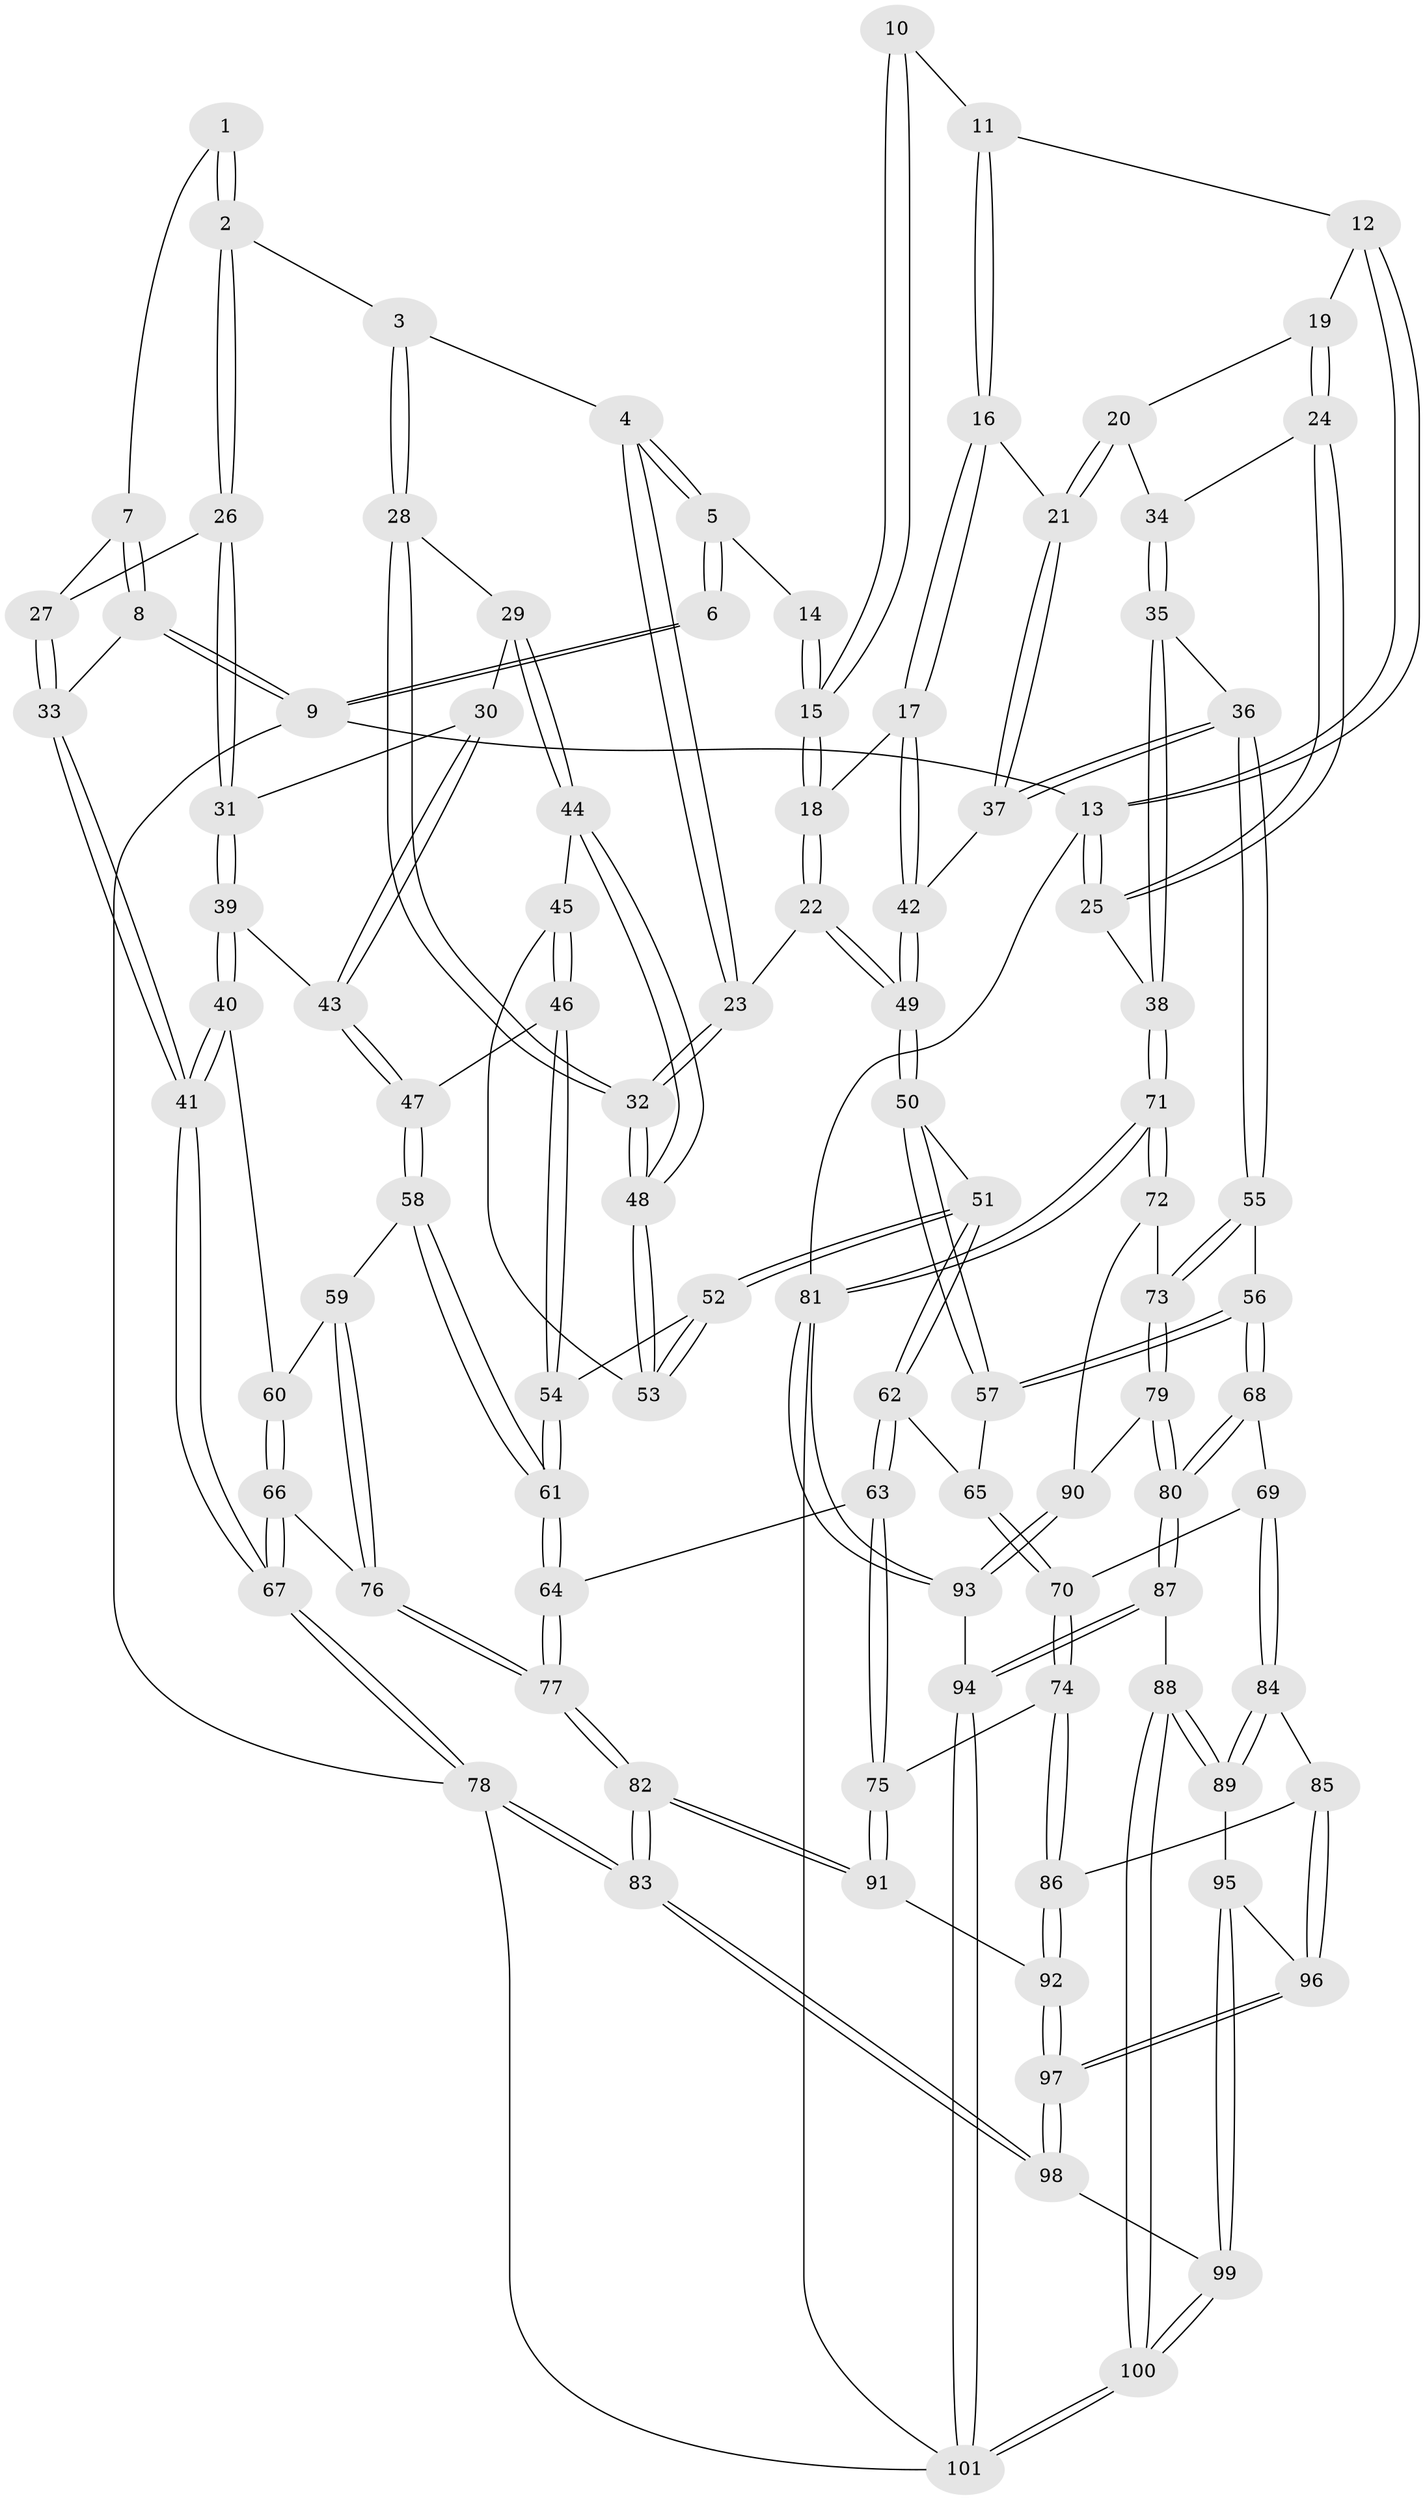 // Generated by graph-tools (version 1.1) at 2025/51/03/09/25 03:51:05]
// undirected, 101 vertices, 249 edges
graph export_dot {
graph [start="1"]
  node [color=gray90,style=filled];
  1 [pos="+0.12735111444001004+0"];
  2 [pos="+0.20245782265631077+0.0880975002542117"];
  3 [pos="+0.2721091724384006+0.07995315913082825"];
  4 [pos="+0.35934414586057284+0"];
  5 [pos="+0.39455041450403344+0"];
  6 [pos="+0.11526239405962367+0"];
  7 [pos="+0.0852106194774953+0.07889192685822313"];
  8 [pos="+0+0"];
  9 [pos="+0+0"];
  10 [pos="+0.6708799514158226+0"];
  11 [pos="+0.7264213291235722+0"];
  12 [pos="+0.8534604663471401+0"];
  13 [pos="+1+0"];
  14 [pos="+0.47026260182152185+0"];
  15 [pos="+0.5589360206335671+0.1907949879294254"];
  16 [pos="+0.736148543690575+0.14143987024979585"];
  17 [pos="+0.5912406704201891+0.1995590462378925"];
  18 [pos="+0.5595532428919474+0.20724541409141714"];
  19 [pos="+0.9168686672219424+0.020210002597559507"];
  20 [pos="+0.8163534937247323+0.13443584818881468"];
  21 [pos="+0.7466499498808614+0.1472667994684574"];
  22 [pos="+0.5425639591135989+0.22013893420323155"];
  23 [pos="+0.4859446471507404+0.2214593074700747"];
  24 [pos="+1+0.13281569967773854"];
  25 [pos="+1+0.23755957629916064"];
  26 [pos="+0.12465750191308997+0.14398676817540895"];
  27 [pos="+0.09166443036736817+0.12544616043847884"];
  28 [pos="+0.31213204666667976+0.22333511652088683"];
  29 [pos="+0.24066190312004637+0.25700653233970505"];
  30 [pos="+0.22678451261428015+0.2565651820792013"];
  31 [pos="+0.1508103541784197+0.23960988459414215"];
  32 [pos="+0.43585892294818324+0.2497846065504118"];
  33 [pos="+0+0.18127980996862011"];
  34 [pos="+0.879983106871315+0.14730663734774374"];
  35 [pos="+0.9500749400099666+0.40943084961560006"];
  36 [pos="+0.9185429682997338+0.4123088598568502"];
  37 [pos="+0.8400392936479769+0.33526556435836996"];
  38 [pos="+1+0.40802084272830996"];
  39 [pos="+0.06001852314799724+0.34338760435538523"];
  40 [pos="+0+0.4004920882387394"];
  41 [pos="+0+0.38486470245913107"];
  42 [pos="+0.7306580251133477+0.3309711599603823"];
  43 [pos="+0.19609583175559453+0.405147959026387"];
  44 [pos="+0.27066218069100456+0.35066760413932735"];
  45 [pos="+0.265475554485305+0.3807924652752565"];
  46 [pos="+0.24913236272893216+0.4188008945054034"];
  47 [pos="+0.2164224466767066+0.4228745291476485"];
  48 [pos="+0.4087676158935031+0.33248035839668943"];
  49 [pos="+0.6033963937845344+0.3892730400722921"];
  50 [pos="+0.6054062495215383+0.42715180261142605"];
  51 [pos="+0.42590506544558426+0.4559357260776835"];
  52 [pos="+0.4057226356115426+0.43570088998145884"];
  53 [pos="+0.4044442045545104+0.37239039399228796"];
  54 [pos="+0.31234863650125033+0.46399767799674085"];
  55 [pos="+0.771553221217567+0.5327219507362919"];
  56 [pos="+0.7012342803867825+0.5404420979635408"];
  57 [pos="+0.6216254030412347+0.45249949662540284"];
  58 [pos="+0.16321942295431238+0.5274732138571928"];
  59 [pos="+0.10439365965212317+0.5328169251549428"];
  60 [pos="+0.009244569019327194+0.4657755722387431"];
  61 [pos="+0.2718387190303424+0.5974196713100078"];
  62 [pos="+0.43909740805423814+0.5436558615295175"];
  63 [pos="+0.33389652449588725+0.6645806389240276"];
  64 [pos="+0.2997791323968441+0.6571389339314229"];
  65 [pos="+0.46868265578131857+0.5542110846269958"];
  66 [pos="+0.01999523411637111+0.6554808914626068"];
  67 [pos="+0+0.7195474894706338"];
  68 [pos="+0.6579654755904669+0.5954117302224947"];
  69 [pos="+0.5848517527156725+0.63741292168355"];
  70 [pos="+0.582190065949986+0.6369496139567384"];
  71 [pos="+1+0.7317836402745155"];
  72 [pos="+0.9154975124273576+0.7106732780193304"];
  73 [pos="+0.8434525409403824+0.6892782420248725"];
  74 [pos="+0.38408751647575906+0.7070609808151924"];
  75 [pos="+0.3521887307383876+0.6825475518500812"];
  76 [pos="+0.09245819499920106+0.6625928749615886"];
  77 [pos="+0.15732826607011294+0.7592651642733345"];
  78 [pos="+0+1"];
  79 [pos="+0.7833291203150812+0.7763099784759718"];
  80 [pos="+0.7339102895544312+0.8247424622010777"];
  81 [pos="+1+0.7835180384515273"];
  82 [pos="+0.13915386628679466+0.813452299839208"];
  83 [pos="+0+1"];
  84 [pos="+0.5797560392059364+0.6888719491199142"];
  85 [pos="+0.4500570452986688+0.7817979971784178"];
  86 [pos="+0.4153678414170538+0.7668428749722208"];
  87 [pos="+0.7313926964525331+0.831190253607142"];
  88 [pos="+0.6055921694010816+0.8414740634562057"];
  89 [pos="+0.6040828378906045+0.8410807817427987"];
  90 [pos="+0.880381125667928+0.8039643674972476"];
  91 [pos="+0.30102071930443886+0.8338075352288298"];
  92 [pos="+0.36380720246485493+0.8786250800127637"];
  93 [pos="+0.9138989413866261+0.8929574365374476"];
  94 [pos="+0.8131445441788632+0.9544591077606609"];
  95 [pos="+0.5989998504352183+0.8426483229073553"];
  96 [pos="+0.5160570031928671+0.8333068222684242"];
  97 [pos="+0.36424959500864257+1"];
  98 [pos="+0.3357525485321492+1"];
  99 [pos="+0.4275390066567672+1"];
  100 [pos="+0.688686793418713+1"];
  101 [pos="+0.7741725350320879+1"];
  1 -- 2;
  1 -- 2;
  1 -- 7;
  2 -- 3;
  2 -- 26;
  2 -- 26;
  3 -- 4;
  3 -- 28;
  3 -- 28;
  4 -- 5;
  4 -- 5;
  4 -- 23;
  4 -- 23;
  5 -- 6;
  5 -- 6;
  5 -- 14;
  6 -- 9;
  6 -- 9;
  7 -- 8;
  7 -- 8;
  7 -- 27;
  8 -- 9;
  8 -- 9;
  8 -- 33;
  9 -- 13;
  9 -- 78;
  10 -- 11;
  10 -- 15;
  10 -- 15;
  11 -- 12;
  11 -- 16;
  11 -- 16;
  12 -- 13;
  12 -- 13;
  12 -- 19;
  13 -- 25;
  13 -- 25;
  13 -- 81;
  14 -- 15;
  14 -- 15;
  15 -- 18;
  15 -- 18;
  16 -- 17;
  16 -- 17;
  16 -- 21;
  17 -- 18;
  17 -- 42;
  17 -- 42;
  18 -- 22;
  18 -- 22;
  19 -- 20;
  19 -- 24;
  19 -- 24;
  20 -- 21;
  20 -- 21;
  20 -- 34;
  21 -- 37;
  21 -- 37;
  22 -- 23;
  22 -- 49;
  22 -- 49;
  23 -- 32;
  23 -- 32;
  24 -- 25;
  24 -- 25;
  24 -- 34;
  25 -- 38;
  26 -- 27;
  26 -- 31;
  26 -- 31;
  27 -- 33;
  27 -- 33;
  28 -- 29;
  28 -- 32;
  28 -- 32;
  29 -- 30;
  29 -- 44;
  29 -- 44;
  30 -- 31;
  30 -- 43;
  30 -- 43;
  31 -- 39;
  31 -- 39;
  32 -- 48;
  32 -- 48;
  33 -- 41;
  33 -- 41;
  34 -- 35;
  34 -- 35;
  35 -- 36;
  35 -- 38;
  35 -- 38;
  36 -- 37;
  36 -- 37;
  36 -- 55;
  36 -- 55;
  37 -- 42;
  38 -- 71;
  38 -- 71;
  39 -- 40;
  39 -- 40;
  39 -- 43;
  40 -- 41;
  40 -- 41;
  40 -- 60;
  41 -- 67;
  41 -- 67;
  42 -- 49;
  42 -- 49;
  43 -- 47;
  43 -- 47;
  44 -- 45;
  44 -- 48;
  44 -- 48;
  45 -- 46;
  45 -- 46;
  45 -- 53;
  46 -- 47;
  46 -- 54;
  46 -- 54;
  47 -- 58;
  47 -- 58;
  48 -- 53;
  48 -- 53;
  49 -- 50;
  49 -- 50;
  50 -- 51;
  50 -- 57;
  50 -- 57;
  51 -- 52;
  51 -- 52;
  51 -- 62;
  51 -- 62;
  52 -- 53;
  52 -- 53;
  52 -- 54;
  54 -- 61;
  54 -- 61;
  55 -- 56;
  55 -- 73;
  55 -- 73;
  56 -- 57;
  56 -- 57;
  56 -- 68;
  56 -- 68;
  57 -- 65;
  58 -- 59;
  58 -- 61;
  58 -- 61;
  59 -- 60;
  59 -- 76;
  59 -- 76;
  60 -- 66;
  60 -- 66;
  61 -- 64;
  61 -- 64;
  62 -- 63;
  62 -- 63;
  62 -- 65;
  63 -- 64;
  63 -- 75;
  63 -- 75;
  64 -- 77;
  64 -- 77;
  65 -- 70;
  65 -- 70;
  66 -- 67;
  66 -- 67;
  66 -- 76;
  67 -- 78;
  67 -- 78;
  68 -- 69;
  68 -- 80;
  68 -- 80;
  69 -- 70;
  69 -- 84;
  69 -- 84;
  70 -- 74;
  70 -- 74;
  71 -- 72;
  71 -- 72;
  71 -- 81;
  71 -- 81;
  72 -- 73;
  72 -- 90;
  73 -- 79;
  73 -- 79;
  74 -- 75;
  74 -- 86;
  74 -- 86;
  75 -- 91;
  75 -- 91;
  76 -- 77;
  76 -- 77;
  77 -- 82;
  77 -- 82;
  78 -- 83;
  78 -- 83;
  78 -- 101;
  79 -- 80;
  79 -- 80;
  79 -- 90;
  80 -- 87;
  80 -- 87;
  81 -- 93;
  81 -- 93;
  81 -- 101;
  82 -- 83;
  82 -- 83;
  82 -- 91;
  82 -- 91;
  83 -- 98;
  83 -- 98;
  84 -- 85;
  84 -- 89;
  84 -- 89;
  85 -- 86;
  85 -- 96;
  85 -- 96;
  86 -- 92;
  86 -- 92;
  87 -- 88;
  87 -- 94;
  87 -- 94;
  88 -- 89;
  88 -- 89;
  88 -- 100;
  88 -- 100;
  89 -- 95;
  90 -- 93;
  90 -- 93;
  91 -- 92;
  92 -- 97;
  92 -- 97;
  93 -- 94;
  94 -- 101;
  94 -- 101;
  95 -- 96;
  95 -- 99;
  95 -- 99;
  96 -- 97;
  96 -- 97;
  97 -- 98;
  97 -- 98;
  98 -- 99;
  99 -- 100;
  99 -- 100;
  100 -- 101;
  100 -- 101;
}
